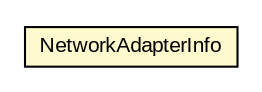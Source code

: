 #!/usr/local/bin/dot
#
# Class diagram 
# Generated by UMLGraph version R5_6-24-gf6e263 (http://www.umlgraph.org/)
#

digraph G {
	edge [fontname="arial",fontsize=10,labelfontname="arial",labelfontsize=10];
	node [fontname="arial",fontsize=10,shape=plaintext];
	nodesep=0.25;
	ranksep=0.5;
	// org.miloss.fgsms.services.interfaces.common.NetworkAdapterInfo
	c277700 [label=<<table title="org.miloss.fgsms.services.interfaces.common.NetworkAdapterInfo" border="0" cellborder="1" cellspacing="0" cellpadding="2" port="p" bgcolor="lemonChiffon" href="./NetworkAdapterInfo.html">
		<tr><td><table border="0" cellspacing="0" cellpadding="1">
<tr><td align="center" balign="center"> NetworkAdapterInfo </td></tr>
		</table></td></tr>
		</table>>, URL="./NetworkAdapterInfo.html", fontname="arial", fontcolor="black", fontsize=10.0];
}

